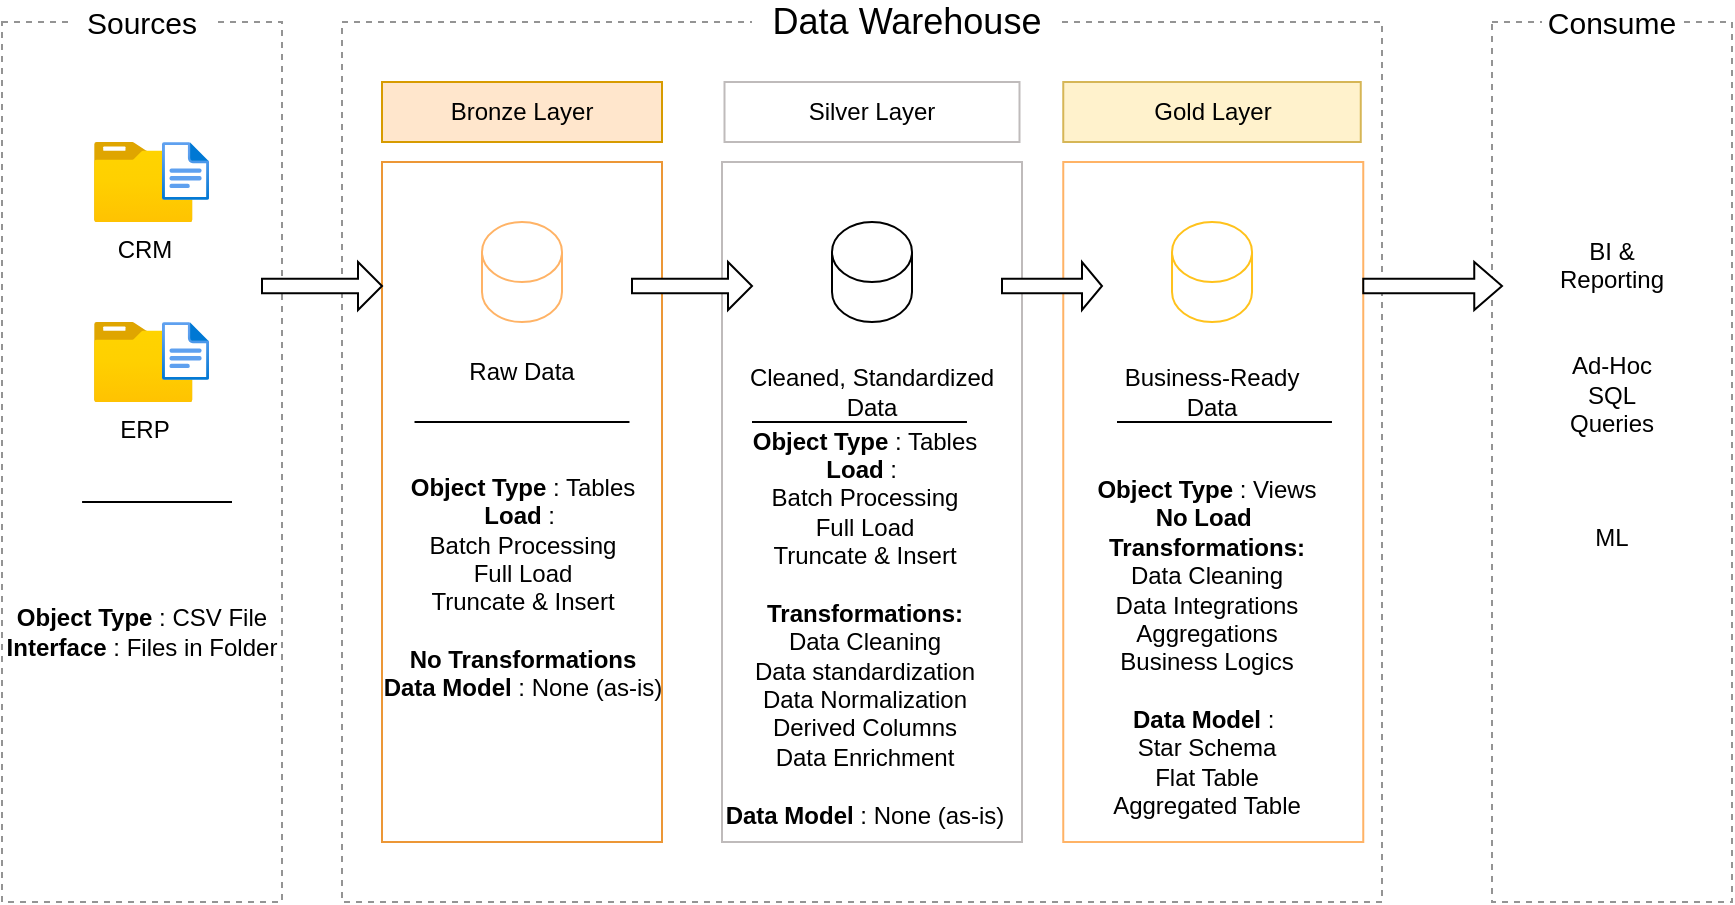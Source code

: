 <mxfile version="26.1.1">
  <diagram name="Page-1" id="9WfthKhYCuRwb9qKhknz">
    <mxGraphModel dx="880" dy="460" grid="1" gridSize="10" guides="1" tooltips="1" connect="1" arrows="1" fold="1" page="1" pageScale="1" pageWidth="2339" pageHeight="3300" math="0" shadow="0">
      <root>
        <mxCell id="0" />
        <mxCell id="1" parent="0" />
        <mxCell id="ePrwDm4OLMYmibVaFztz-1" value="" style="rounded=0;whiteSpace=wrap;html=1;fillColor=none;strokeColor=#949494;labelBorderColor=none;dashed=1;" parent="1" vertex="1">
          <mxGeometry x="30" y="120" width="140" height="440" as="geometry" />
        </mxCell>
        <mxCell id="ePrwDm4OLMYmibVaFztz-2" value="&lt;font style=&quot;font-size: 15px;&quot;&gt;Sources&lt;/font&gt;" style="rounded=0;whiteSpace=wrap;html=1;strokeColor=none;" parent="1" vertex="1">
          <mxGeometry x="65" y="110" width="70" height="20" as="geometry" />
        </mxCell>
        <mxCell id="ePrwDm4OLMYmibVaFztz-4" value="" style="rounded=0;whiteSpace=wrap;html=1;fillColor=none;strokeColor=#949494;labelBorderColor=none;dashed=1;" parent="1" vertex="1">
          <mxGeometry x="200" y="120" width="520" height="440" as="geometry" />
        </mxCell>
        <mxCell id="ePrwDm4OLMYmibVaFztz-5" value="&lt;font style=&quot;font-size: 18px;&quot;&gt;Data Warehouse&lt;/font&gt;" style="rounded=0;whiteSpace=wrap;html=1;strokeColor=none;" parent="1" vertex="1">
          <mxGeometry x="405" y="110" width="155" height="20" as="geometry" />
        </mxCell>
        <mxCell id="ePrwDm4OLMYmibVaFztz-6" value="" style="rounded=0;whiteSpace=wrap;html=1;fillColor=none;strokeColor=#949494;labelBorderColor=none;dashed=1;" parent="1" vertex="1">
          <mxGeometry x="775" y="120" width="120" height="440" as="geometry" />
        </mxCell>
        <mxCell id="ePrwDm4OLMYmibVaFztz-7" value="&lt;font style=&quot;font-size: 15px;&quot;&gt;Consume&lt;/font&gt;" style="rounded=0;whiteSpace=wrap;html=1;strokeColor=none;" parent="1" vertex="1">
          <mxGeometry x="800" y="110" width="70" height="20" as="geometry" />
        </mxCell>
        <mxCell id="ePrwDm4OLMYmibVaFztz-8" value="Bronze Layer" style="rounded=0;whiteSpace=wrap;html=1;fillColor=#ffe6cc;strokeColor=#d79b00;" parent="1" vertex="1">
          <mxGeometry x="220" y="150" width="140" height="30" as="geometry" />
        </mxCell>
        <mxCell id="ePrwDm4OLMYmibVaFztz-9" value="" style="rounded=0;whiteSpace=wrap;html=1;strokeColor=#ec9736;" parent="1" vertex="1">
          <mxGeometry x="220" y="190" width="140" height="340" as="geometry" />
        </mxCell>
        <mxCell id="ePrwDm4OLMYmibVaFztz-10" value="Silver Layer" style="rounded=0;whiteSpace=wrap;html=1;strokeColor=#bfbbbb;" parent="1" vertex="1">
          <mxGeometry x="391.25" y="150" width="147.5" height="30" as="geometry" />
        </mxCell>
        <mxCell id="ePrwDm4OLMYmibVaFztz-11" value="Gold Layer" style="rounded=0;whiteSpace=wrap;html=1;fillColor=#fff2cc;strokeColor=#d6b656;" parent="1" vertex="1">
          <mxGeometry x="560.63" y="150" width="148.75" height="30" as="geometry" />
        </mxCell>
        <mxCell id="ePrwDm4OLMYmibVaFztz-12" value="" style="rounded=0;whiteSpace=wrap;html=1;strokeColor=#BFBBBB;" parent="1" vertex="1">
          <mxGeometry x="390" y="190" width="150" height="340" as="geometry" />
        </mxCell>
        <mxCell id="ePrwDm4OLMYmibVaFztz-13" value="" style="rounded=0;whiteSpace=wrap;html=1;strokeColor=#FFB366;" parent="1" vertex="1">
          <mxGeometry x="560.63" y="190" width="150" height="340" as="geometry" />
        </mxCell>
        <mxCell id="ePrwDm4OLMYmibVaFztz-14" value="CRM" style="image;aspect=fixed;html=1;points=[];align=center;fontSize=12;image=img/lib/azure2/general/Folder_Blank.svg;" parent="1" vertex="1">
          <mxGeometry x="76" y="180" width="49.29" height="40" as="geometry" />
        </mxCell>
        <mxCell id="ePrwDm4OLMYmibVaFztz-15" value="" style="image;aspect=fixed;html=1;points=[];align=center;fontSize=12;image=img/lib/azure2/general/File.svg;" parent="1" vertex="1">
          <mxGeometry x="110" y="180" width="23.54" height="29" as="geometry" />
        </mxCell>
        <mxCell id="ePrwDm4OLMYmibVaFztz-16" value="ERP" style="image;aspect=fixed;html=1;points=[];align=center;fontSize=12;image=img/lib/azure2/general/Folder_Blank.svg;" parent="1" vertex="1">
          <mxGeometry x="76" y="270" width="49.29" height="40" as="geometry" />
        </mxCell>
        <mxCell id="ePrwDm4OLMYmibVaFztz-17" value="" style="image;aspect=fixed;html=1;points=[];align=center;fontSize=12;image=img/lib/azure2/general/File.svg;" parent="1" vertex="1">
          <mxGeometry x="110" y="270" width="23.54" height="29" as="geometry" />
        </mxCell>
        <mxCell id="ePrwDm4OLMYmibVaFztz-25" value="" style="endArrow=none;html=1;rounded=0;exitX=0.167;exitY=0.75;exitDx=0;exitDy=0;exitPerimeter=0;" parent="1" edge="1">
          <mxGeometry width="50" height="50" relative="1" as="geometry">
            <mxPoint x="70.04" y="360" as="sourcePoint" />
            <mxPoint x="145" y="360" as="targetPoint" />
          </mxGeometry>
        </mxCell>
        <mxCell id="SIshTY0Xp3IrldlFeB-g-1" value="&lt;b&gt;Object Type &lt;/b&gt;: CSV File&lt;div&gt;&lt;b&gt;Interface&lt;/b&gt; : Files in Folder&lt;/div&gt;" style="text;html=1;align=center;verticalAlign=middle;whiteSpace=wrap;rounded=0;" parent="1" vertex="1">
          <mxGeometry x="30" y="410" width="140" height="30" as="geometry" />
        </mxCell>
        <mxCell id="SIshTY0Xp3IrldlFeB-g-2" value="" style="shape=cylinder3;whiteSpace=wrap;html=1;boundedLbl=1;backgroundOutline=1;size=15;fillColor=none;strokeColor=#FFB366;" parent="1" vertex="1">
          <mxGeometry x="270" y="220" width="40" height="50" as="geometry" />
        </mxCell>
        <mxCell id="SIshTY0Xp3IrldlFeB-g-3" value="" style="shape=cylinder3;whiteSpace=wrap;html=1;boundedLbl=1;backgroundOutline=1;size=15;" parent="1" vertex="1">
          <mxGeometry x="445" y="220" width="40" height="50" as="geometry" />
        </mxCell>
        <mxCell id="SIshTY0Xp3IrldlFeB-g-4" value="" style="shape=cylinder3;whiteSpace=wrap;html=1;boundedLbl=1;backgroundOutline=1;size=15;fillColor=none;strokeColor=#FFC21C;" parent="1" vertex="1">
          <mxGeometry x="615.01" y="220" width="40" height="50" as="geometry" />
        </mxCell>
        <mxCell id="SIshTY0Xp3IrldlFeB-g-5" value="" style="shape=singleArrow;whiteSpace=wrap;html=1;" parent="1" vertex="1">
          <mxGeometry x="160" y="240" width="60" height="24" as="geometry" />
        </mxCell>
        <mxCell id="SIshTY0Xp3IrldlFeB-g-6" value="" style="shape=singleArrow;whiteSpace=wrap;html=1;" parent="1" vertex="1">
          <mxGeometry x="345" y="240" width="60" height="24" as="geometry" />
        </mxCell>
        <mxCell id="SIshTY0Xp3IrldlFeB-g-7" value="" style="shape=singleArrow;whiteSpace=wrap;html=1;" parent="1" vertex="1">
          <mxGeometry x="530" y="240" width="50" height="24" as="geometry" />
        </mxCell>
        <mxCell id="SIshTY0Xp3IrldlFeB-g-8" value="Raw Data" style="text;html=1;align=center;verticalAlign=middle;whiteSpace=wrap;rounded=0;" parent="1" vertex="1">
          <mxGeometry x="260" y="280" width="60" height="30" as="geometry" />
        </mxCell>
        <mxCell id="SIshTY0Xp3IrldlFeB-g-9" value="Cleaned, Standardized Data" style="text;html=1;align=center;verticalAlign=middle;whiteSpace=wrap;rounded=0;" parent="1" vertex="1">
          <mxGeometry x="390" y="290" width="150" height="30" as="geometry" />
        </mxCell>
        <mxCell id="SIshTY0Xp3IrldlFeB-g-10" value="Business-Ready Data" style="text;html=1;align=center;verticalAlign=middle;whiteSpace=wrap;rounded=0;" parent="1" vertex="1">
          <mxGeometry x="590.01" y="290" width="90" height="30" as="geometry" />
        </mxCell>
        <mxCell id="SIshTY0Xp3IrldlFeB-g-11" value="" style="endArrow=none;html=1;rounded=0;exitX=0.167;exitY=0.75;exitDx=0;exitDy=0;exitPerimeter=0;" parent="1" edge="1">
          <mxGeometry width="50" height="50" relative="1" as="geometry">
            <mxPoint x="236.26" y="320" as="sourcePoint" />
            <mxPoint x="343.74" y="320" as="targetPoint" />
          </mxGeometry>
        </mxCell>
        <mxCell id="SIshTY0Xp3IrldlFeB-g-15" value="&lt;b&gt;Object Type&lt;/b&gt; : Tables&lt;div&gt;&lt;span style=&quot;background-color: transparent; color: light-dark(rgb(0, 0, 0), rgb(255, 255, 255));&quot;&gt;&lt;b&gt;Load&lt;/b&gt; :&amp;nbsp;&lt;/span&gt;&lt;/div&gt;&lt;div&gt;Batch Processing&lt;/div&gt;&lt;div&gt;Full Load&lt;/div&gt;&lt;div&gt;Truncate &amp;amp; Insert&lt;/div&gt;&lt;div&gt;&lt;br&gt;&lt;/div&gt;&lt;div&gt;&lt;b&gt;No Transformations&lt;/b&gt;&lt;/div&gt;&lt;div&gt;&lt;b&gt;Data Model&lt;/b&gt; : None (as-is)&lt;br&gt;&lt;div&gt;&lt;br&gt;&lt;/div&gt;&lt;/div&gt;" style="text;html=1;align=center;verticalAlign=middle;whiteSpace=wrap;rounded=0;" parent="1" vertex="1">
          <mxGeometry x="212.5" y="390" width="155" height="40" as="geometry" />
        </mxCell>
        <mxCell id="SIshTY0Xp3IrldlFeB-g-20" value="&lt;b&gt;Object Type&lt;/b&gt; : Tables&lt;div&gt;&lt;span style=&quot;background-color: transparent; color: light-dark(rgb(0, 0, 0), rgb(255, 255, 255));&quot;&gt;&lt;b&gt;Load&lt;/b&gt; :&amp;nbsp;&lt;/span&gt;&lt;/div&gt;&lt;div&gt;Batch Processing&lt;/div&gt;&lt;div&gt;Full Load&lt;/div&gt;&lt;div&gt;Truncate &amp;amp; Insert&lt;/div&gt;&lt;div&gt;&lt;br&gt;&lt;/div&gt;&lt;div&gt;&lt;b&gt;Transformations:&lt;/b&gt;&lt;/div&gt;&lt;div&gt;Data Cleaning&lt;/div&gt;&lt;div&gt;Data standardization&lt;/div&gt;&lt;div&gt;Data Normalization&lt;/div&gt;&lt;div&gt;Derived Columns&lt;/div&gt;&lt;div&gt;Data Enrichment&lt;/div&gt;&lt;div&gt;&lt;b&gt;&lt;br&gt;&lt;/b&gt;&lt;/div&gt;&lt;div&gt;&lt;b&gt;Data Model&lt;/b&gt; : None (as-is)&lt;br&gt;&lt;div&gt;&lt;br&gt;&lt;/div&gt;&lt;/div&gt;" style="text;html=1;align=center;verticalAlign=middle;whiteSpace=wrap;rounded=0;" parent="1" vertex="1">
          <mxGeometry x="383.75" y="410" width="155" height="40" as="geometry" />
        </mxCell>
        <mxCell id="SIshTY0Xp3IrldlFeB-g-22" value="" style="endArrow=none;html=1;rounded=0;exitX=0.167;exitY=0.75;exitDx=0;exitDy=0;exitPerimeter=0;" parent="1" edge="1">
          <mxGeometry width="50" height="50" relative="1" as="geometry">
            <mxPoint x="405" y="320" as="sourcePoint" />
            <mxPoint x="512.48" y="320" as="targetPoint" />
          </mxGeometry>
        </mxCell>
        <mxCell id="SIshTY0Xp3IrldlFeB-g-25" value="" style="endArrow=none;html=1;rounded=0;exitX=0.167;exitY=0.75;exitDx=0;exitDy=0;exitPerimeter=0;" parent="1" edge="1">
          <mxGeometry width="50" height="50" relative="1" as="geometry">
            <mxPoint x="587.5" y="320" as="sourcePoint" />
            <mxPoint x="694.98" y="320" as="targetPoint" />
          </mxGeometry>
        </mxCell>
        <mxCell id="SIshTY0Xp3IrldlFeB-g-26" value="&lt;b&gt;Object Type&lt;/b&gt; : Views&lt;div&gt;&lt;span style=&quot;background-color: transparent; color: light-dark(rgb(0, 0, 0), rgb(255, 255, 255));&quot;&gt;&lt;b&gt;No Load&lt;/b&gt;&amp;nbsp;&lt;/span&gt;&lt;/div&gt;&lt;div&gt;&lt;b&gt;Transformations:&lt;/b&gt;&lt;/div&gt;&lt;div&gt;Data Cleaning&lt;/div&gt;&lt;div&gt;Data Integrations&lt;/div&gt;&lt;div&gt;Aggregations&lt;/div&gt;&lt;div&gt;Business Logics&lt;/div&gt;&lt;div&gt;&lt;b&gt;&lt;br&gt;&lt;/b&gt;&lt;/div&gt;&lt;div&gt;&lt;b&gt;Data Model&lt;/b&gt; :&amp;nbsp;&lt;/div&gt;&lt;div&gt;Star Schema&lt;/div&gt;&lt;div&gt;Flat Table&lt;/div&gt;&lt;div&gt;Aggregated Table&lt;br&gt;&lt;div&gt;&lt;br&gt;&lt;/div&gt;&lt;/div&gt;" style="text;html=1;align=center;verticalAlign=middle;whiteSpace=wrap;rounded=0;" parent="1" vertex="1">
          <mxGeometry x="555" y="420" width="155" height="40" as="geometry" />
        </mxCell>
        <mxCell id="SIshTY0Xp3IrldlFeB-g-27" value="" style="shape=singleArrow;whiteSpace=wrap;html=1;" parent="1" vertex="1">
          <mxGeometry x="710.63" y="240" width="69.37" height="24" as="geometry" />
        </mxCell>
        <mxCell id="SIshTY0Xp3IrldlFeB-g-28" value="BI &amp;amp; Reporting&lt;div&gt;&lt;br&gt;&lt;/div&gt;&lt;div&gt;&lt;br&gt;&lt;/div&gt;&lt;div&gt;Ad-Hoc SQL Queries&lt;/div&gt;&lt;div&gt;&lt;br&gt;&lt;/div&gt;&lt;div&gt;&lt;br&gt;&lt;/div&gt;&lt;div&gt;&lt;br&gt;&lt;/div&gt;&lt;div&gt;ML&lt;/div&gt;&lt;div&gt;&lt;br&gt;&lt;/div&gt;&lt;div&gt;&lt;br&gt;&lt;/div&gt;&lt;div&gt;&lt;br&gt;&lt;/div&gt;&lt;div&gt;&lt;br&gt;&lt;/div&gt;" style="text;html=1;align=center;verticalAlign=middle;whiteSpace=wrap;rounded=0;" parent="1" vertex="1">
          <mxGeometry x="805" y="320" width="60" height="30" as="geometry" />
        </mxCell>
      </root>
    </mxGraphModel>
  </diagram>
</mxfile>
